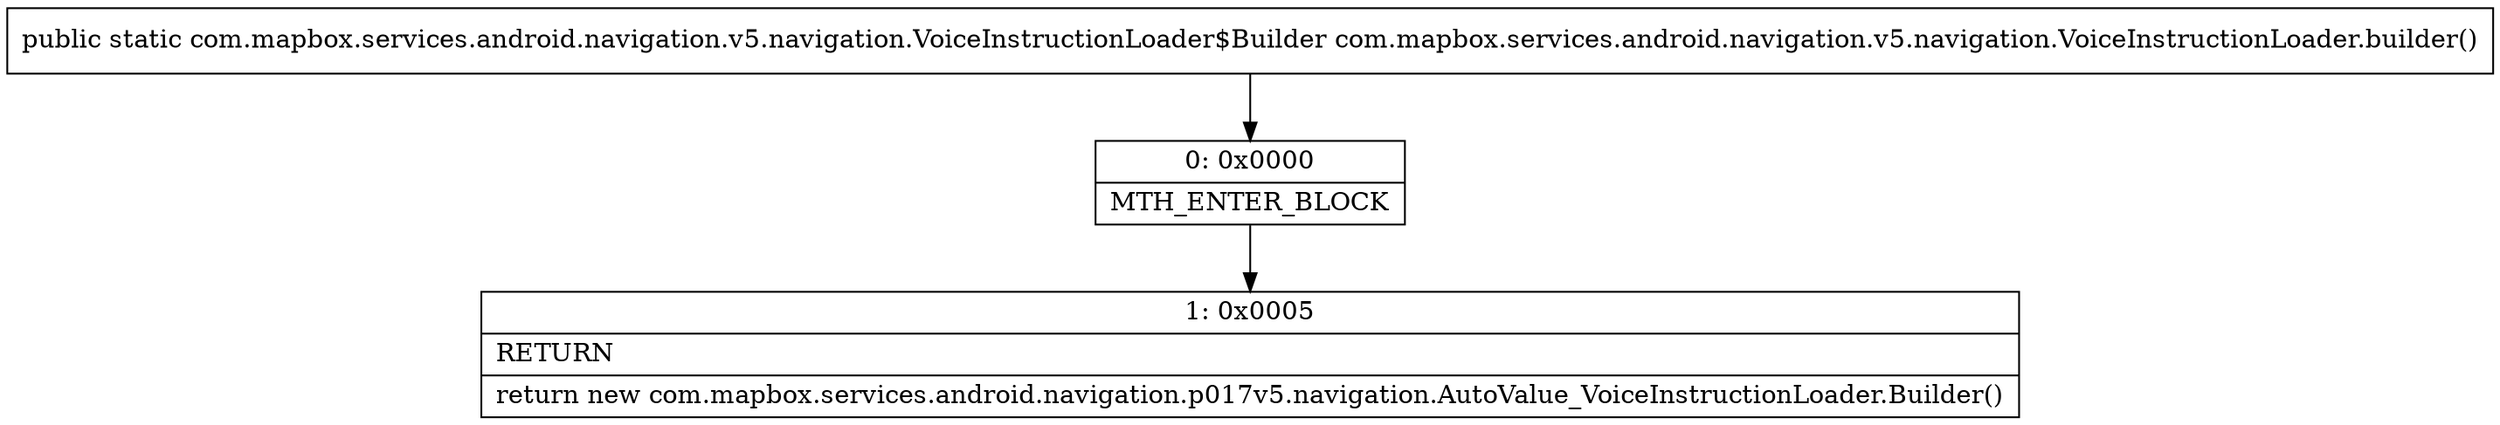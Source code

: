 digraph "CFG forcom.mapbox.services.android.navigation.v5.navigation.VoiceInstructionLoader.builder()Lcom\/mapbox\/services\/android\/navigation\/v5\/navigation\/VoiceInstructionLoader$Builder;" {
Node_0 [shape=record,label="{0\:\ 0x0000|MTH_ENTER_BLOCK\l}"];
Node_1 [shape=record,label="{1\:\ 0x0005|RETURN\l|return new com.mapbox.services.android.navigation.p017v5.navigation.AutoValue_VoiceInstructionLoader.Builder()\l}"];
MethodNode[shape=record,label="{public static com.mapbox.services.android.navigation.v5.navigation.VoiceInstructionLoader$Builder com.mapbox.services.android.navigation.v5.navigation.VoiceInstructionLoader.builder() }"];
MethodNode -> Node_0;
Node_0 -> Node_1;
}

